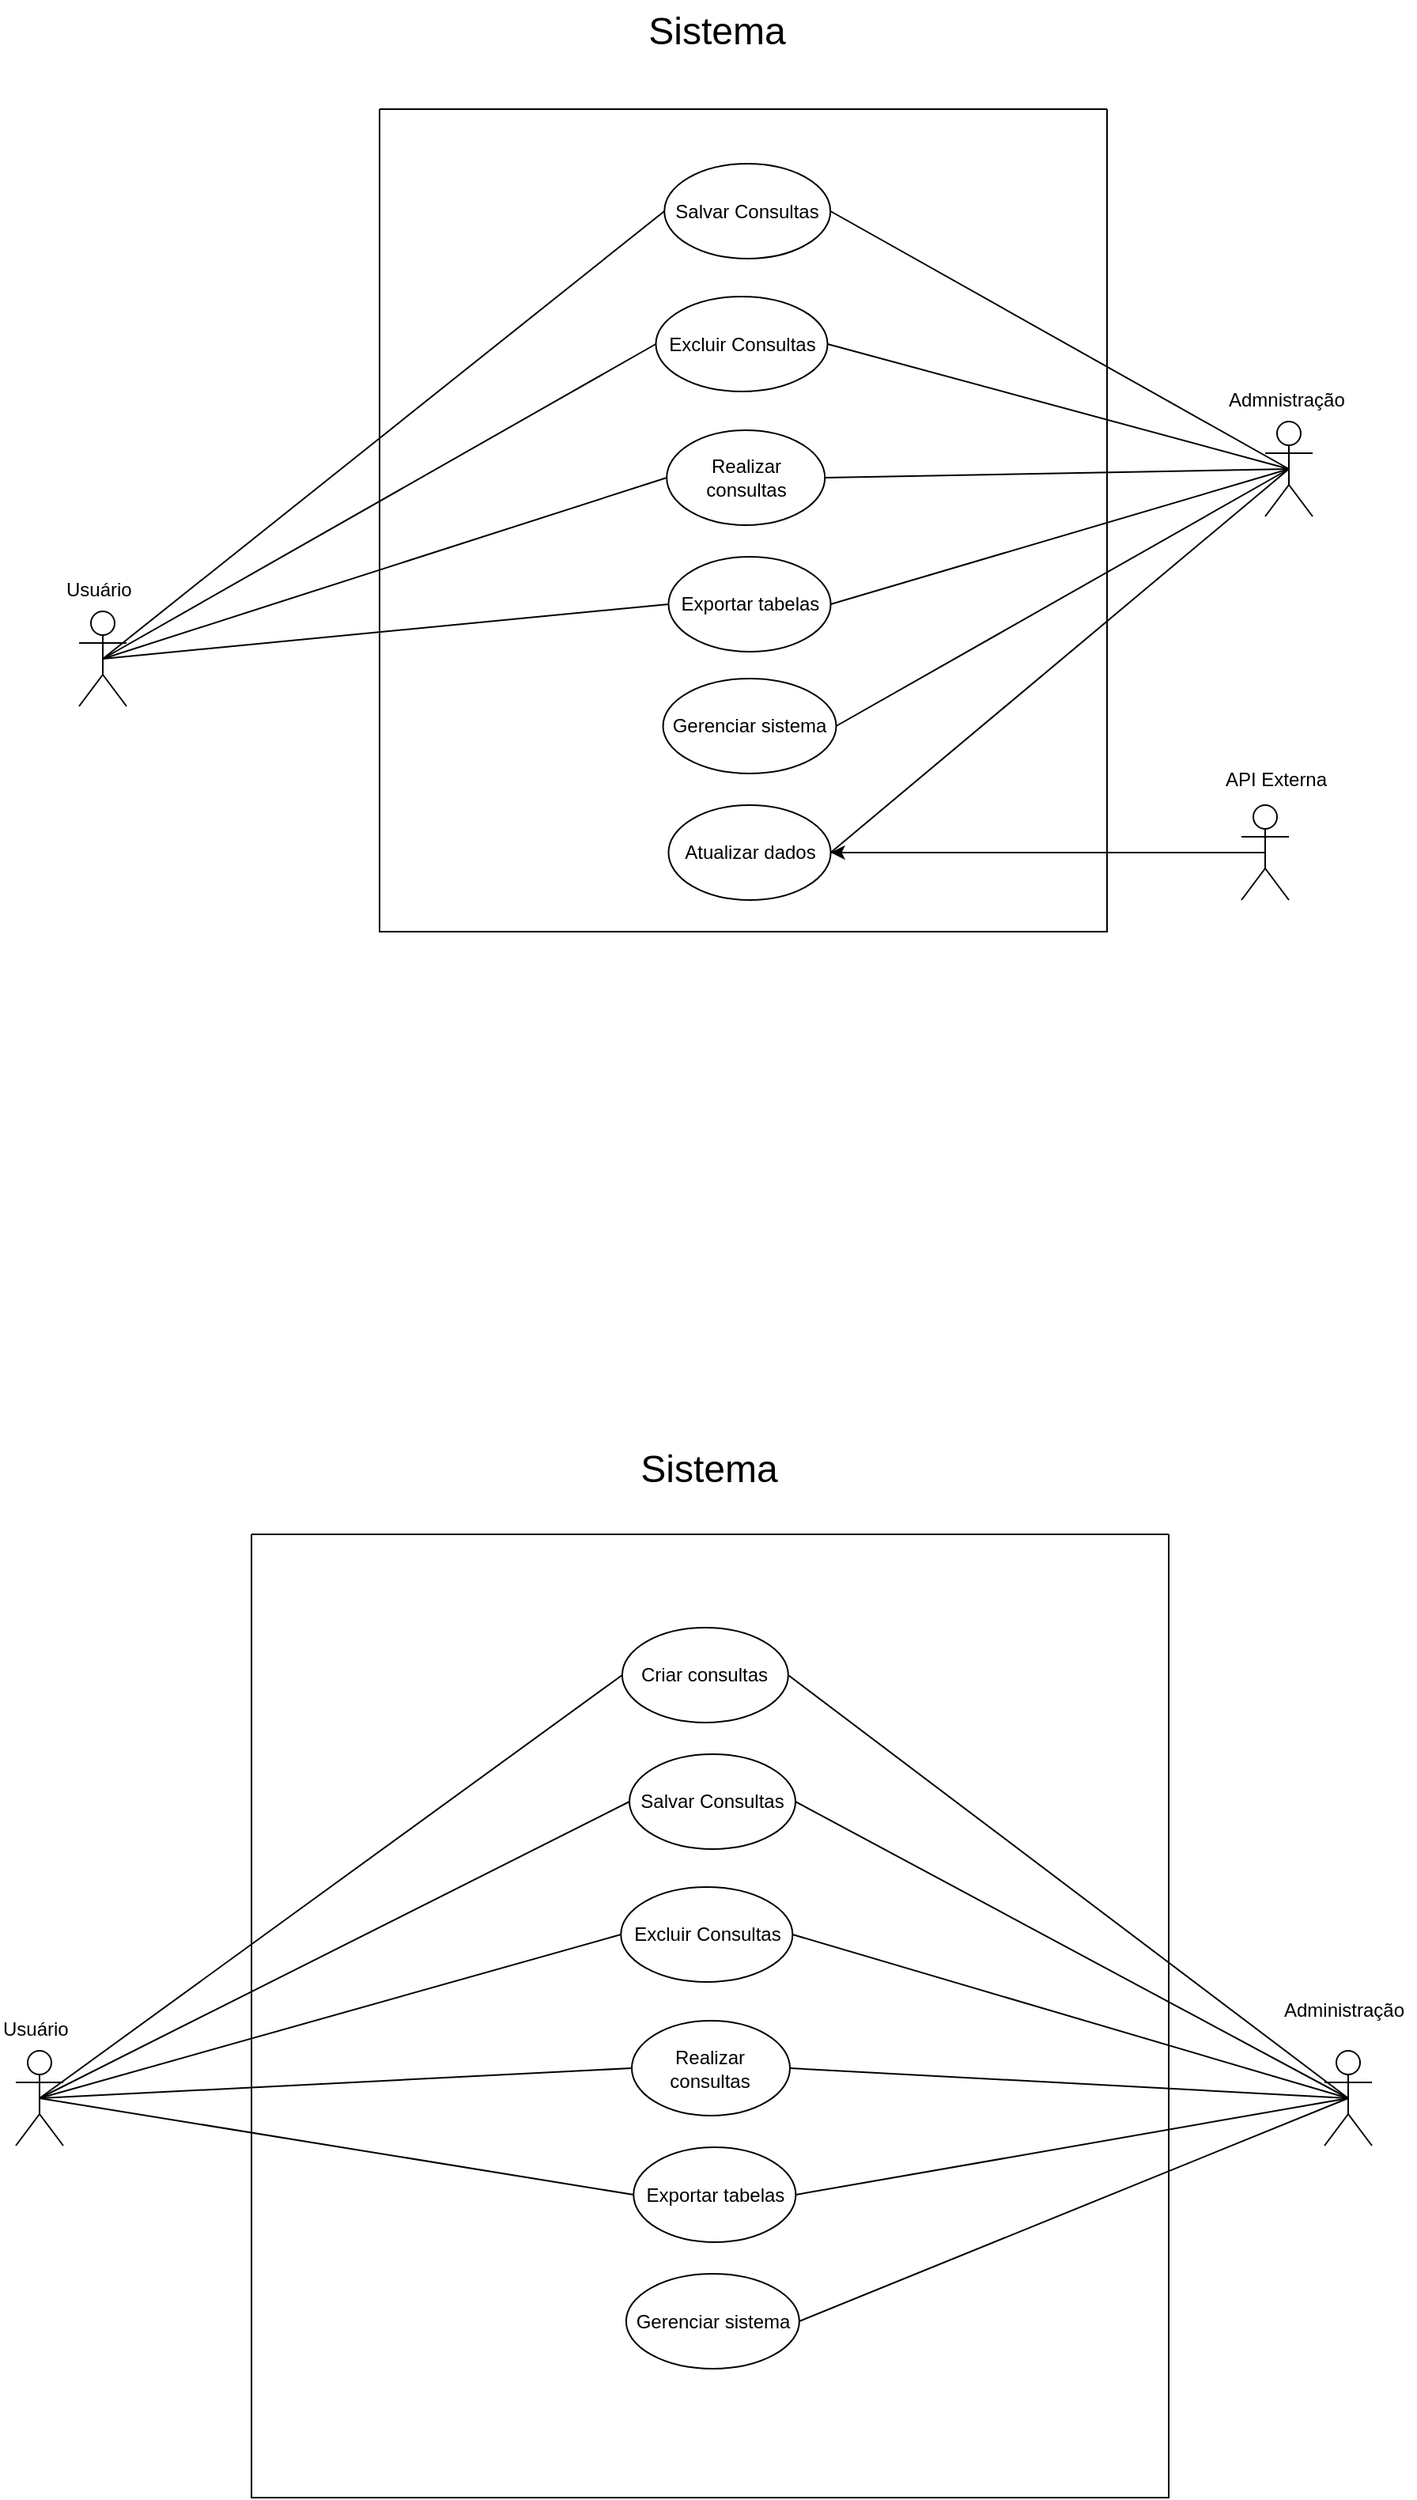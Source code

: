 <mxfile version="23.0.1" type="google">
  <diagram name="Página-1" id="zlWyyFHjS7KnxpsBfyO-">
    <mxGraphModel grid="1" page="1" gridSize="10" guides="1" tooltips="1" connect="1" arrows="1" fold="1" pageScale="1" pageWidth="827" pageHeight="1169" math="0" shadow="0">
      <root>
        <mxCell id="0" />
        <mxCell id="1" parent="0" />
        <mxCell id="g6TlrqKrKqGTbKnrcmNp-2" value="" style="shape=umlActor;verticalLabelPosition=bottom;verticalAlign=top;html=1;outlineConnect=0;" vertex="1" parent="1">
          <mxGeometry x="2800" y="-902.5" width="30" height="60" as="geometry" />
        </mxCell>
        <mxCell id="g6TlrqKrKqGTbKnrcmNp-3" value="" style="shape=umlActor;verticalLabelPosition=bottom;verticalAlign=top;html=1;outlineConnect=0;" vertex="1" parent="1">
          <mxGeometry x="2785" y="-660" width="30" height="60" as="geometry" />
        </mxCell>
        <mxCell id="g6TlrqKrKqGTbKnrcmNp-12" value="" style="shape=umlActor;verticalLabelPosition=bottom;verticalAlign=top;html=1;outlineConnect=0;" vertex="1" parent="1">
          <mxGeometry x="2050" y="-782.5" width="30" height="60" as="geometry" />
        </mxCell>
        <mxCell id="g6TlrqKrKqGTbKnrcmNp-25" value="&lt;font style=&quot;font-size: 24px;&quot;&gt;Sistema&lt;/font&gt;" style="text;html=1;align=center;verticalAlign=middle;resizable=0;points=[];autosize=1;strokeColor=none;fillColor=none;fontSize=12;fontFamily=Helvetica;fontColor=default;" vertex="1" parent="1">
          <mxGeometry x="2397.62" y="-1169" width="110" height="40" as="geometry" />
        </mxCell>
        <mxCell id="g6TlrqKrKqGTbKnrcmNp-28" value="" style="endArrow=none;html=1;rounded=0;exitX=0;exitY=0.5;exitDx=0;exitDy=0;entryX=0.5;entryY=0.5;entryDx=0;entryDy=0;entryPerimeter=0;" edge="1" parent="1" source="g6TlrqKrKqGTbKnrcmNp-19" target="g6TlrqKrKqGTbKnrcmNp-12">
          <mxGeometry width="50" height="50" relative="1" as="geometry">
            <mxPoint x="2410" y="-823" as="sourcePoint" />
            <mxPoint x="1870" y="-740" as="targetPoint" />
          </mxGeometry>
        </mxCell>
        <mxCell id="g6TlrqKrKqGTbKnrcmNp-29" value="" style="endArrow=none;html=1;rounded=0;exitX=0;exitY=0.5;exitDx=0;exitDy=0;entryX=0.5;entryY=0.5;entryDx=0;entryDy=0;entryPerimeter=0;" edge="1" parent="1" source="g6TlrqKrKqGTbKnrcmNp-21" target="g6TlrqKrKqGTbKnrcmNp-12">
          <mxGeometry width="50" height="50" relative="1" as="geometry">
            <mxPoint x="2400" y="-754" as="sourcePoint" />
            <mxPoint x="1880" y="-740" as="targetPoint" />
          </mxGeometry>
        </mxCell>
        <mxCell id="g6TlrqKrKqGTbKnrcmNp-69" value="" style="endArrow=none;html=1;rounded=0;entryX=1;entryY=0.5;entryDx=0;entryDy=0;exitX=0.5;exitY=0.5;exitDx=0;exitDy=0;exitPerimeter=0;" edge="1" parent="1" source="g6TlrqKrKqGTbKnrcmNp-2" target="g6TlrqKrKqGTbKnrcmNp-50">
          <mxGeometry width="50" height="50" relative="1" as="geometry">
            <mxPoint x="2970" y="-804" as="sourcePoint" />
            <mxPoint x="2514" y="-131" as="targetPoint" />
          </mxGeometry>
        </mxCell>
        <mxCell id="g6TlrqKrKqGTbKnrcmNp-81" value="" style="endArrow=none;html=1;rounded=0;exitX=0.5;exitY=0.5;exitDx=0;exitDy=0;exitPerimeter=0;entryX=1;entryY=0.5;entryDx=0;entryDy=0;" edge="1" parent="1" source="g6TlrqKrKqGTbKnrcmNp-3" target="pZqcnwQ3ei07YMzrSG-r-71">
          <mxGeometry width="50" height="50" relative="1" as="geometry">
            <mxPoint x="2980" y="-794" as="sourcePoint" />
            <mxPoint x="2500" y="-330" as="targetPoint" />
          </mxGeometry>
        </mxCell>
        <mxCell id="YJ4rmTF5njAcsNLF05vT-4" value="" style="endArrow=none;html=1;rounded=0;exitX=1;exitY=0.5;exitDx=0;exitDy=0;entryX=0.5;entryY=0.5;entryDx=0;entryDy=0;entryPerimeter=0;" edge="1" parent="1" source="YJ4rmTF5njAcsNLF05vT-2" target="g6TlrqKrKqGTbKnrcmNp-2">
          <mxGeometry width="50" height="50" relative="1" as="geometry">
            <mxPoint x="3513.75" y="-936" as="sourcePoint" />
            <mxPoint x="2890" y="-770" as="targetPoint" />
          </mxGeometry>
        </mxCell>
        <mxCell id="VsF2s4kvoCk62uNaAJ5z-8" value="" style="endArrow=none;html=1;rounded=0;entryX=0;entryY=0.5;entryDx=0;entryDy=0;exitX=0.5;exitY=0.5;exitDx=0;exitDy=0;exitPerimeter=0;" edge="1" parent="1" source="g6TlrqKrKqGTbKnrcmNp-12" target="YJ4rmTF5njAcsNLF05vT-2">
          <mxGeometry width="50" height="50" relative="1" as="geometry">
            <mxPoint x="1840" y="-750" as="sourcePoint" />
            <mxPoint x="2315" y="-864" as="targetPoint" />
          </mxGeometry>
        </mxCell>
        <mxCell id="VsF2s4kvoCk62uNaAJ5z-12" value="&lt;div style=&quot;text-align: center;&quot;&gt;API Externa&lt;/div&gt;" style="text;whiteSpace=wrap;html=1;" vertex="1" parent="1">
          <mxGeometry x="2772.5" y="-690" width="85" height="40" as="geometry" />
        </mxCell>
        <mxCell id="VsF2s4kvoCk62uNaAJ5z-23" value="&lt;div style=&quot;text-align: center;&quot;&gt;Usuário&lt;/div&gt;" style="text;whiteSpace=wrap;html=1;" vertex="1" parent="1">
          <mxGeometry x="2040" y="-810" width="80" height="40" as="geometry" />
        </mxCell>
        <mxCell id="VsF2s4kvoCk62uNaAJ5z-40" value="" style="endArrow=none;html=1;rounded=0;entryX=1;entryY=0.5;entryDx=0;entryDy=0;exitX=0.5;exitY=0.5;exitDx=0;exitDy=0;exitPerimeter=0;" edge="1" parent="1" source="g6TlrqKrKqGTbKnrcmNp-2" target="g6TlrqKrKqGTbKnrcmNp-49">
          <mxGeometry width="50" height="50" relative="1" as="geometry">
            <mxPoint x="2995" y="-824" as="sourcePoint" />
            <mxPoint x="2511" y="10" as="targetPoint" />
          </mxGeometry>
        </mxCell>
        <mxCell id="pZqcnwQ3ei07YMzrSG-r-4" value="" style="endArrow=none;html=1;rounded=0;exitX=1;exitY=0.5;exitDx=0;exitDy=0;entryX=0.5;entryY=0.5;entryDx=0;entryDy=0;entryPerimeter=0;" edge="1" parent="1" source="g6TlrqKrKqGTbKnrcmNp-19" target="g6TlrqKrKqGTbKnrcmNp-2">
          <mxGeometry width="50" height="50" relative="1" as="geometry">
            <mxPoint x="2515" y="-700" as="sourcePoint" />
            <mxPoint x="2800" y="-820" as="targetPoint" />
          </mxGeometry>
        </mxCell>
        <mxCell id="pZqcnwQ3ei07YMzrSG-r-5" value="" style="endArrow=none;html=1;rounded=0;exitX=1;exitY=0.5;exitDx=0;exitDy=0;entryX=0.5;entryY=0.5;entryDx=0;entryDy=0;entryPerimeter=0;" edge="1" parent="1" source="g6TlrqKrKqGTbKnrcmNp-21" target="g6TlrqKrKqGTbKnrcmNp-2">
          <mxGeometry width="50" height="50" relative="1" as="geometry">
            <mxPoint x="2513" y="-616" as="sourcePoint" />
            <mxPoint x="2810" y="-810" as="targetPoint" />
          </mxGeometry>
        </mxCell>
        <mxCell id="pZqcnwQ3ei07YMzrSG-r-6" value="" style="endArrow=none;html=1;rounded=0;exitX=0;exitY=0.5;exitDx=0;exitDy=0;entryX=0.5;entryY=0.5;entryDx=0;entryDy=0;entryPerimeter=0;" edge="1" parent="1" source="g6TlrqKrKqGTbKnrcmNp-49" target="g6TlrqKrKqGTbKnrcmNp-12">
          <mxGeometry width="50" height="50" relative="1" as="geometry">
            <mxPoint x="2412" y="-531" as="sourcePoint" />
            <mxPoint x="2035" y="-742" as="targetPoint" />
          </mxGeometry>
        </mxCell>
        <mxCell id="pZqcnwQ3ei07YMzrSG-r-7" value="&lt;div style=&quot;text-align: center;&quot;&gt;Admnistração&lt;/div&gt;" style="text;whiteSpace=wrap;html=1;" vertex="1" parent="1">
          <mxGeometry x="2775" y="-930" width="55" height="40" as="geometry" />
        </mxCell>
        <mxCell id="pZqcnwQ3ei07YMzrSG-r-9" value="" style="shape=umlActor;verticalLabelPosition=bottom;verticalAlign=top;html=1;outlineConnect=0;" vertex="1" parent="1">
          <mxGeometry x="2837.5" y="127.5" width="30" height="60" as="geometry" />
        </mxCell>
        <mxCell id="pZqcnwQ3ei07YMzrSG-r-13" value="" style="shape=umlActor;verticalLabelPosition=bottom;verticalAlign=top;html=1;outlineConnect=0;" vertex="1" parent="1">
          <mxGeometry x="2010" y="127.5" width="30" height="60" as="geometry" />
        </mxCell>
        <mxCell id="pZqcnwQ3ei07YMzrSG-r-18" value="&lt;font style=&quot;font-size: 24px;&quot;&gt;Sistema&lt;/font&gt;" style="text;html=1;align=center;verticalAlign=middle;resizable=0;points=[];autosize=1;strokeColor=none;fillColor=none;fontSize=12;fontFamily=Helvetica;fontColor=default;" vertex="1" parent="1">
          <mxGeometry x="2393.3" y="-260" width="110" height="40" as="geometry" />
        </mxCell>
        <mxCell id="pZqcnwQ3ei07YMzrSG-r-19" value="" style="endArrow=none;html=1;rounded=0;exitX=0;exitY=0.5;exitDx=0;exitDy=0;entryX=0.5;entryY=0.5;entryDx=0;entryDy=0;entryPerimeter=0;" edge="1" parent="1" source="pZqcnwQ3ei07YMzrSG-r-15" target="pZqcnwQ3ei07YMzrSG-r-13">
          <mxGeometry width="50" height="50" relative="1" as="geometry">
            <mxPoint x="2400" y="77" as="sourcePoint" />
            <mxPoint x="1840" y="160" as="targetPoint" />
          </mxGeometry>
        </mxCell>
        <mxCell id="pZqcnwQ3ei07YMzrSG-r-20" value="" style="endArrow=none;html=1;rounded=0;exitX=0;exitY=0.5;exitDx=0;exitDy=0;entryX=0.5;entryY=0.5;entryDx=0;entryDy=0;entryPerimeter=0;" edge="1" parent="1" source="pZqcnwQ3ei07YMzrSG-r-16" target="pZqcnwQ3ei07YMzrSG-r-13">
          <mxGeometry width="50" height="50" relative="1" as="geometry">
            <mxPoint x="2410" y="87" as="sourcePoint" />
            <mxPoint x="1870" y="170" as="targetPoint" />
          </mxGeometry>
        </mxCell>
        <mxCell id="pZqcnwQ3ei07YMzrSG-r-21" value="" style="endArrow=none;html=1;rounded=0;exitX=0;exitY=0.5;exitDx=0;exitDy=0;entryX=0.5;entryY=0.5;entryDx=0;entryDy=0;entryPerimeter=0;" edge="1" parent="1" source="pZqcnwQ3ei07YMzrSG-r-17" target="pZqcnwQ3ei07YMzrSG-r-13">
          <mxGeometry width="50" height="50" relative="1" as="geometry">
            <mxPoint x="2400" y="156" as="sourcePoint" />
            <mxPoint x="1880" y="170" as="targetPoint" />
          </mxGeometry>
        </mxCell>
        <mxCell id="pZqcnwQ3ei07YMzrSG-r-31" value="" style="endArrow=none;html=1;rounded=0;entryX=0;entryY=0.5;entryDx=0;entryDy=0;exitX=0.5;exitY=0.5;exitDx=0;exitDy=0;exitPerimeter=0;" edge="1" parent="1" source="pZqcnwQ3ei07YMzrSG-r-13" target="pZqcnwQ3ei07YMzrSG-r-29">
          <mxGeometry width="50" height="50" relative="1" as="geometry">
            <mxPoint x="1840" y="160" as="sourcePoint" />
            <mxPoint x="2315" y="46" as="targetPoint" />
          </mxGeometry>
        </mxCell>
        <mxCell id="pZqcnwQ3ei07YMzrSG-r-32" value="&lt;div style=&quot;text-align: center;&quot;&gt;&lt;span style=&quot;background-color: initial;&quot;&gt;Administração&lt;/span&gt;&lt;/div&gt;" style="text;whiteSpace=wrap;html=1;" vertex="1" parent="1">
          <mxGeometry x="2810" y="87.5" width="85" height="40" as="geometry" />
        </mxCell>
        <mxCell id="pZqcnwQ3ei07YMzrSG-r-33" value="&lt;div style=&quot;text-align: center;&quot;&gt;Usuário&lt;/div&gt;" style="text;whiteSpace=wrap;html=1;" vertex="1" parent="1">
          <mxGeometry x="2000" y="100" width="80" height="40" as="geometry" />
        </mxCell>
        <mxCell id="pZqcnwQ3ei07YMzrSG-r-46" value="" style="endArrow=none;html=1;rounded=0;exitX=0;exitY=0.5;exitDx=0;exitDy=0;entryX=0.5;entryY=0.5;entryDx=0;entryDy=0;entryPerimeter=0;" edge="1" parent="1" source="pZqcnwQ3ei07YMzrSG-r-23" target="pZqcnwQ3ei07YMzrSG-r-13">
          <mxGeometry width="50" height="50" relative="1" as="geometry">
            <mxPoint x="2412" y="379" as="sourcePoint" />
            <mxPoint x="2035" y="168" as="targetPoint" />
          </mxGeometry>
        </mxCell>
        <mxCell id="pZqcnwQ3ei07YMzrSG-r-48" value="" style="endArrow=none;html=1;rounded=0;entryX=1;entryY=0.5;entryDx=0;entryDy=0;exitX=0.5;exitY=0.5;exitDx=0;exitDy=0;exitPerimeter=0;" edge="1" parent="1" source="pZqcnwQ3ei07YMzrSG-r-9" target="pZqcnwQ3ei07YMzrSG-r-15">
          <mxGeometry width="50" height="50" relative="1" as="geometry">
            <mxPoint x="3035" y="300" as="sourcePoint" />
            <mxPoint x="2510" y="41" as="targetPoint" />
          </mxGeometry>
        </mxCell>
        <mxCell id="pZqcnwQ3ei07YMzrSG-r-49" value="" style="endArrow=none;html=1;rounded=0;entryX=1;entryY=0.5;entryDx=0;entryDy=0;exitX=0.5;exitY=0.5;exitDx=0;exitDy=0;exitPerimeter=0;" edge="1" parent="1" source="pZqcnwQ3ei07YMzrSG-r-9" target="pZqcnwQ3ei07YMzrSG-r-29">
          <mxGeometry width="50" height="50" relative="1" as="geometry">
            <mxPoint x="3030" y="290" as="sourcePoint" />
            <mxPoint x="2511" y="130" as="targetPoint" />
          </mxGeometry>
        </mxCell>
        <mxCell id="pZqcnwQ3ei07YMzrSG-r-50" value="" style="endArrow=none;html=1;rounded=0;entryX=1;entryY=0.5;entryDx=0;entryDy=0;exitX=0.5;exitY=0.5;exitDx=0;exitDy=0;exitPerimeter=0;" edge="1" parent="1" source="pZqcnwQ3ei07YMzrSG-r-9" target="pZqcnwQ3ei07YMzrSG-r-16">
          <mxGeometry width="50" height="50" relative="1" as="geometry">
            <mxPoint x="3030" y="284" as="sourcePoint" />
            <mxPoint x="2515" y="210" as="targetPoint" />
          </mxGeometry>
        </mxCell>
        <mxCell id="pZqcnwQ3ei07YMzrSG-r-51" value="" style="endArrow=none;html=1;rounded=0;entryX=1;entryY=0.5;entryDx=0;entryDy=0;exitX=0.5;exitY=0.5;exitDx=0;exitDy=0;exitPerimeter=0;" edge="1" parent="1" source="pZqcnwQ3ei07YMzrSG-r-9" target="pZqcnwQ3ei07YMzrSG-r-17">
          <mxGeometry width="50" height="50" relative="1" as="geometry">
            <mxPoint x="3035" y="300" as="sourcePoint" />
            <mxPoint x="2513" y="294" as="targetPoint" />
          </mxGeometry>
        </mxCell>
        <mxCell id="pZqcnwQ3ei07YMzrSG-r-52" value="" style="endArrow=none;html=1;rounded=0;entryX=1;entryY=0.5;entryDx=0;entryDy=0;exitX=0.5;exitY=0.5;exitDx=0;exitDy=0;exitPerimeter=0;" edge="1" parent="1" source="pZqcnwQ3ei07YMzrSG-r-9" target="pZqcnwQ3ei07YMzrSG-r-23">
          <mxGeometry width="50" height="50" relative="1" as="geometry">
            <mxPoint x="3045" y="310" as="sourcePoint" />
            <mxPoint x="2512" y="379" as="targetPoint" />
          </mxGeometry>
        </mxCell>
        <mxCell id="pZqcnwQ3ei07YMzrSG-r-53" value="" style="endArrow=none;html=1;rounded=0;entryX=1;entryY=0.5;entryDx=0;entryDy=0;exitX=0.5;exitY=0.5;exitDx=0;exitDy=0;exitPerimeter=0;" edge="1" parent="1" source="pZqcnwQ3ei07YMzrSG-r-9" target="pZqcnwQ3ei07YMzrSG-r-24">
          <mxGeometry width="50" height="50" relative="1" as="geometry">
            <mxPoint x="3055" y="320" as="sourcePoint" />
            <mxPoint x="2515" y="459" as="targetPoint" />
          </mxGeometry>
        </mxCell>
        <mxCell id="pZqcnwQ3ei07YMzrSG-r-58" value="" style="swimlane;startSize=0;" vertex="1" parent="1">
          <mxGeometry x="2159.02" y="-199" width="580" height="609" as="geometry" />
        </mxCell>
        <mxCell id="pZqcnwQ3ei07YMzrSG-r-15" value="Criar consultas" style="ellipse;whiteSpace=wrap;html=1;" vertex="1" parent="pZqcnwQ3ei07YMzrSG-r-58">
          <mxGeometry x="234.41" y="59" width="105" height="60" as="geometry" />
        </mxCell>
        <mxCell id="pZqcnwQ3ei07YMzrSG-r-16" value="Excluir Consultas" style="ellipse;whiteSpace=wrap;html=1;" vertex="1" parent="pZqcnwQ3ei07YMzrSG-r-58">
          <mxGeometry x="233.59" y="223" width="108.56" height="60" as="geometry" />
        </mxCell>
        <mxCell id="pZqcnwQ3ei07YMzrSG-r-17" value="Realizar consultas" style="ellipse;whiteSpace=wrap;html=1;" vertex="1" parent="pZqcnwQ3ei07YMzrSG-r-58">
          <mxGeometry x="240.47" y="307.5" width="100" height="60" as="geometry" />
        </mxCell>
        <mxCell id="pZqcnwQ3ei07YMzrSG-r-23" value="Exportar tabelas" style="ellipse;whiteSpace=wrap;html=1;" vertex="1" parent="pZqcnwQ3ei07YMzrSG-r-58">
          <mxGeometry x="241.6" y="387.5" width="102.55" height="60" as="geometry" />
        </mxCell>
        <mxCell id="pZqcnwQ3ei07YMzrSG-r-24" value="Gerenciar sistema" style="ellipse;whiteSpace=wrap;html=1;" vertex="1" parent="pZqcnwQ3ei07YMzrSG-r-58">
          <mxGeometry x="236.9" y="467.5" width="109.5" height="60" as="geometry" />
        </mxCell>
        <mxCell id="pZqcnwQ3ei07YMzrSG-r-29" value="Salvar Consultas" style="ellipse;whiteSpace=wrap;html=1;" vertex="1" parent="pZqcnwQ3ei07YMzrSG-r-58">
          <mxGeometry x="238.97" y="139" width="105" height="60" as="geometry" />
        </mxCell>
        <mxCell id="pZqcnwQ3ei07YMzrSG-r-61" value="" style="swimlane;startSize=0;" vertex="1" parent="1">
          <mxGeometry x="2240" y="-1100" width="460" height="520" as="geometry" />
        </mxCell>
        <mxCell id="g6TlrqKrKqGTbKnrcmNp-19" value="Excluir Consultas" style="ellipse;whiteSpace=wrap;html=1;" vertex="1" parent="pZqcnwQ3ei07YMzrSG-r-61">
          <mxGeometry x="174.72" y="118.5" width="108.56" height="60" as="geometry" />
        </mxCell>
        <mxCell id="g6TlrqKrKqGTbKnrcmNp-21" value="Realizar consultas" style="ellipse;whiteSpace=wrap;html=1;" vertex="1" parent="pZqcnwQ3ei07YMzrSG-r-61">
          <mxGeometry x="181.6" y="203" width="100" height="60" as="geometry" />
        </mxCell>
        <mxCell id="g6TlrqKrKqGTbKnrcmNp-49" value="Exportar tabelas" style="ellipse;whiteSpace=wrap;html=1;" vertex="1" parent="pZqcnwQ3ei07YMzrSG-r-61">
          <mxGeometry x="182.73" y="283" width="102.55" height="60" as="geometry" />
        </mxCell>
        <mxCell id="YJ4rmTF5njAcsNLF05vT-2" value="Salvar Consultas" style="ellipse;whiteSpace=wrap;html=1;" vertex="1" parent="pZqcnwQ3ei07YMzrSG-r-61">
          <mxGeometry x="180.1" y="34.5" width="105" height="60" as="geometry" />
        </mxCell>
        <mxCell id="g6TlrqKrKqGTbKnrcmNp-50" value="Gerenciar sistema" style="ellipse;whiteSpace=wrap;html=1;" vertex="1" parent="pZqcnwQ3ei07YMzrSG-r-61">
          <mxGeometry x="179.25" y="360" width="109.5" height="60" as="geometry" />
        </mxCell>
        <mxCell id="pZqcnwQ3ei07YMzrSG-r-71" value="Atualizar dados" style="ellipse;whiteSpace=wrap;html=1;" vertex="1" parent="pZqcnwQ3ei07YMzrSG-r-61">
          <mxGeometry x="182.73" y="440" width="102.55" height="60" as="geometry" />
        </mxCell>
        <mxCell id="pZqcnwQ3ei07YMzrSG-r-74" value="" style="endArrow=classic;html=1;rounded=0;entryX=1;entryY=0.5;entryDx=0;entryDy=0;exitX=0.5;exitY=0.5;exitDx=0;exitDy=0;exitPerimeter=0;" edge="1" parent="1" source="g6TlrqKrKqGTbKnrcmNp-3" target="pZqcnwQ3ei07YMzrSG-r-71">
          <mxGeometry width="50" height="50" relative="1" as="geometry">
            <mxPoint x="2810" y="-870" as="sourcePoint" />
            <mxPoint x="2610" y="-850" as="targetPoint" />
          </mxGeometry>
        </mxCell>
        <mxCell id="pZqcnwQ3ei07YMzrSG-r-79" value="" style="endArrow=none;html=1;rounded=0;entryX=1;entryY=0.5;entryDx=0;entryDy=0;exitX=0.5;exitY=0.5;exitDx=0;exitDy=0;exitPerimeter=0;" edge="1" parent="1" source="g6TlrqKrKqGTbKnrcmNp-2" target="pZqcnwQ3ei07YMzrSG-r-71">
          <mxGeometry width="50" height="50" relative="1" as="geometry">
            <mxPoint x="2825" y="-862" as="sourcePoint" />
            <mxPoint x="2539" y="-700" as="targetPoint" />
          </mxGeometry>
        </mxCell>
      </root>
    </mxGraphModel>
  </diagram>
</mxfile>
